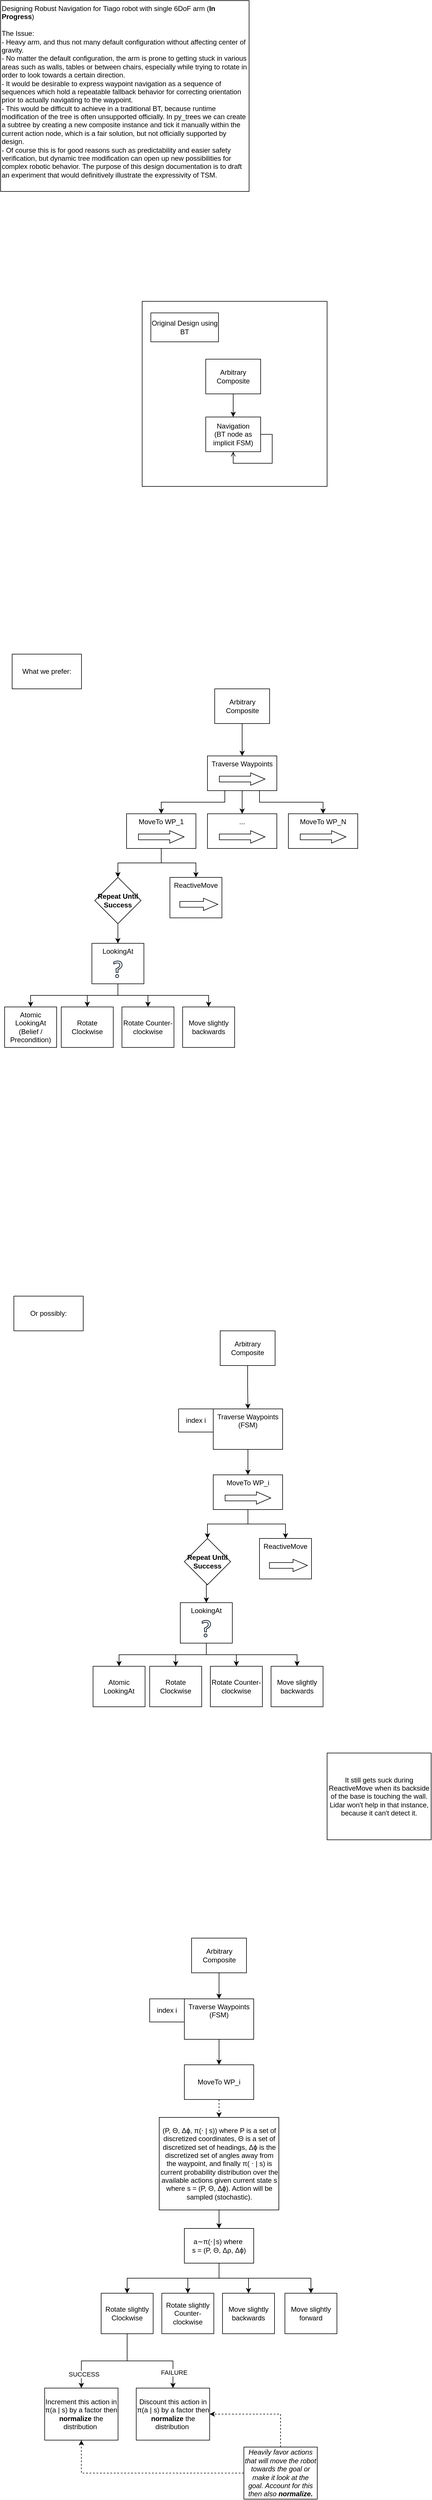 <mxfile version="26.2.12">
  <diagram name="Page-1" id="7YX_lSwjEALe1SeLGPOg">
    <mxGraphModel dx="2160" dy="729" grid="1" gridSize="10" guides="1" tooltips="1" connect="1" arrows="1" fold="1" page="1" pageScale="1" pageWidth="850" pageHeight="1100" math="0" shadow="0">
      <root>
        <mxCell id="0" />
        <mxCell id="1" parent="0" />
        <mxCell id="frqq6zxRNW8OhI8182HL-121" value="" style="whiteSpace=wrap;html=1;aspect=fixed;" parent="1" vertex="1">
          <mxGeometry x="265" y="530" width="320" height="320" as="geometry" />
        </mxCell>
        <mxCell id="frqq6zxRNW8OhI8182HL-8" value="" style="group" parent="1" vertex="1" connectable="0">
          <mxGeometry x="178" y="1640" width="90" height="70" as="geometry" />
        </mxCell>
        <mxCell id="frqq6zxRNW8OhI8182HL-6" value="LookingAt" style="rounded=0;whiteSpace=wrap;html=1;verticalAlign=top;" parent="frqq6zxRNW8OhI8182HL-8" vertex="1">
          <mxGeometry width="90" height="70" as="geometry" />
        </mxCell>
        <mxCell id="frqq6zxRNW8OhI8182HL-7" value="" style="sketch=0;outlineConnect=0;fontColor=#232F3E;gradientColor=none;fillColor=#232F3D;strokeColor=none;dashed=0;verticalLabelPosition=bottom;verticalAlign=top;align=center;html=1;fontSize=12;fontStyle=0;aspect=fixed;pointerEvents=1;shape=mxgraph.aws4.question;" parent="frqq6zxRNW8OhI8182HL-8" vertex="1">
          <mxGeometry x="37.12" y="30" width="15.77" height="30" as="geometry" />
        </mxCell>
        <mxCell id="frqq6zxRNW8OhI8182HL-10" value="" style="group" parent="1" vertex="1" connectable="0">
          <mxGeometry x="378" y="1316" width="120" height="60" as="geometry" />
        </mxCell>
        <mxCell id="frqq6zxRNW8OhI8182HL-5" value="Traverse Waypoints" style="rounded=0;whiteSpace=wrap;html=1;verticalAlign=top;" parent="frqq6zxRNW8OhI8182HL-10" vertex="1">
          <mxGeometry width="120" height="60" as="geometry" />
        </mxCell>
        <mxCell id="frqq6zxRNW8OhI8182HL-9" value="" style="shape=flexArrow;endArrow=classic;html=1;rounded=0;endWidth=10.4;endSize=7.936;" parent="frqq6zxRNW8OhI8182HL-10" edge="1">
          <mxGeometry width="50" height="50" relative="1" as="geometry">
            <mxPoint x="20" y="40" as="sourcePoint" />
            <mxPoint x="100" y="40" as="targetPoint" />
          </mxGeometry>
        </mxCell>
        <mxCell id="frqq6zxRNW8OhI8182HL-16" value="" style="group" parent="1" vertex="1" connectable="0">
          <mxGeometry x="238" y="1416" width="120" height="60" as="geometry" />
        </mxCell>
        <mxCell id="frqq6zxRNW8OhI8182HL-17" value="MoveTo WP_1" style="rounded=0;whiteSpace=wrap;html=1;verticalAlign=top;" parent="frqq6zxRNW8OhI8182HL-16" vertex="1">
          <mxGeometry width="120" height="60" as="geometry" />
        </mxCell>
        <mxCell id="frqq6zxRNW8OhI8182HL-18" value="" style="shape=flexArrow;endArrow=classic;html=1;rounded=0;endWidth=10.4;endSize=7.936;" parent="frqq6zxRNW8OhI8182HL-16" edge="1">
          <mxGeometry width="50" height="50" relative="1" as="geometry">
            <mxPoint x="20" y="40" as="sourcePoint" />
            <mxPoint x="100" y="40" as="targetPoint" />
          </mxGeometry>
        </mxCell>
        <mxCell id="frqq6zxRNW8OhI8182HL-19" style="edgeStyle=orthogonalEdgeStyle;rounded=0;orthogonalLoop=1;jettySize=auto;html=1;exitX=0.25;exitY=1;exitDx=0;exitDy=0;" parent="1" source="frqq6zxRNW8OhI8182HL-5" target="frqq6zxRNW8OhI8182HL-17" edge="1">
          <mxGeometry relative="1" as="geometry" />
        </mxCell>
        <mxCell id="frqq6zxRNW8OhI8182HL-20" value="" style="group" parent="1" vertex="1" connectable="0">
          <mxGeometry x="518" y="1416" width="120" height="60" as="geometry" />
        </mxCell>
        <mxCell id="frqq6zxRNW8OhI8182HL-21" value="MoveTo WP_N" style="rounded=0;whiteSpace=wrap;html=1;verticalAlign=top;" parent="frqq6zxRNW8OhI8182HL-20" vertex="1">
          <mxGeometry width="120" height="60" as="geometry" />
        </mxCell>
        <mxCell id="frqq6zxRNW8OhI8182HL-22" value="" style="shape=flexArrow;endArrow=classic;html=1;rounded=0;endWidth=10.4;endSize=7.936;" parent="frqq6zxRNW8OhI8182HL-20" edge="1">
          <mxGeometry width="50" height="50" relative="1" as="geometry">
            <mxPoint x="20" y="40" as="sourcePoint" />
            <mxPoint x="100" y="40" as="targetPoint" />
          </mxGeometry>
        </mxCell>
        <mxCell id="frqq6zxRNW8OhI8182HL-23" value="" style="group" parent="1" vertex="1" connectable="0">
          <mxGeometry x="378" y="1416" width="120" height="60" as="geometry" />
        </mxCell>
        <mxCell id="frqq6zxRNW8OhI8182HL-24" value="..." style="rounded=0;whiteSpace=wrap;html=1;verticalAlign=top;" parent="frqq6zxRNW8OhI8182HL-23" vertex="1">
          <mxGeometry width="120" height="60" as="geometry" />
        </mxCell>
        <mxCell id="frqq6zxRNW8OhI8182HL-25" value="" style="shape=flexArrow;endArrow=classic;html=1;rounded=0;endWidth=10.4;endSize=7.936;" parent="frqq6zxRNW8OhI8182HL-23" edge="1">
          <mxGeometry width="50" height="50" relative="1" as="geometry">
            <mxPoint x="20" y="40" as="sourcePoint" />
            <mxPoint x="100" y="40" as="targetPoint" />
          </mxGeometry>
        </mxCell>
        <mxCell id="frqq6zxRNW8OhI8182HL-26" style="edgeStyle=orthogonalEdgeStyle;rounded=0;orthogonalLoop=1;jettySize=auto;html=1;exitX=0.5;exitY=1;exitDx=0;exitDy=0;entryX=0.5;entryY=0;entryDx=0;entryDy=0;" parent="1" source="frqq6zxRNW8OhI8182HL-5" target="frqq6zxRNW8OhI8182HL-24" edge="1">
          <mxGeometry relative="1" as="geometry" />
        </mxCell>
        <mxCell id="frqq6zxRNW8OhI8182HL-27" style="edgeStyle=orthogonalEdgeStyle;rounded=0;orthogonalLoop=1;jettySize=auto;html=1;exitX=0.75;exitY=1;exitDx=0;exitDy=0;entryX=0.5;entryY=0;entryDx=0;entryDy=0;" parent="1" source="frqq6zxRNW8OhI8182HL-5" target="frqq6zxRNW8OhI8182HL-21" edge="1">
          <mxGeometry relative="1" as="geometry" />
        </mxCell>
        <mxCell id="frqq6zxRNW8OhI8182HL-32" value="" style="group" parent="1" vertex="1" connectable="0">
          <mxGeometry x="313" y="1526" width="100" height="70" as="geometry" />
        </mxCell>
        <mxCell id="frqq6zxRNW8OhI8182HL-33" value="ReactiveMove" style="rounded=0;whiteSpace=wrap;html=1;verticalAlign=top;" parent="frqq6zxRNW8OhI8182HL-32" vertex="1">
          <mxGeometry width="90" height="70" as="geometry" />
        </mxCell>
        <mxCell id="frqq6zxRNW8OhI8182HL-34" value="" style="shape=flexArrow;endArrow=classic;html=1;rounded=0;endWidth=10.4;endSize=7.936;" parent="frqq6zxRNW8OhI8182HL-32" edge="1">
          <mxGeometry width="50" height="50" relative="1" as="geometry">
            <mxPoint x="16.667" y="46.667" as="sourcePoint" />
            <mxPoint x="83.333" y="46.667" as="targetPoint" />
          </mxGeometry>
        </mxCell>
        <mxCell id="frqq6zxRNW8OhI8182HL-35" style="edgeStyle=orthogonalEdgeStyle;rounded=0;orthogonalLoop=1;jettySize=auto;html=1;exitX=0.5;exitY=1;exitDx=0;exitDy=0;entryX=0.5;entryY=0;entryDx=0;entryDy=0;" parent="1" source="frqq6zxRNW8OhI8182HL-17" target="frqq6zxRNW8OhI8182HL-48" edge="1">
          <mxGeometry relative="1" as="geometry">
            <mxPoint x="208" y="1546" as="targetPoint" />
          </mxGeometry>
        </mxCell>
        <mxCell id="frqq6zxRNW8OhI8182HL-37" style="edgeStyle=orthogonalEdgeStyle;rounded=0;orthogonalLoop=1;jettySize=auto;html=1;exitX=0.5;exitY=1;exitDx=0;exitDy=0;entryX=0.5;entryY=0;entryDx=0;entryDy=0;" parent="1" source="frqq6zxRNW8OhI8182HL-17" target="frqq6zxRNW8OhI8182HL-33" edge="1">
          <mxGeometry relative="1" as="geometry" />
        </mxCell>
        <mxCell id="frqq6zxRNW8OhI8182HL-41" value="Rotate Clockwise" style="rounded=0;whiteSpace=wrap;html=1;verticalAlign=middle;align=center;" parent="1" vertex="1">
          <mxGeometry x="125" y="1750" width="90" height="70" as="geometry" />
        </mxCell>
        <mxCell id="frqq6zxRNW8OhI8182HL-38" style="edgeStyle=orthogonalEdgeStyle;rounded=0;orthogonalLoop=1;jettySize=auto;html=1;exitX=0.5;exitY=1;exitDx=0;exitDy=0;" parent="1" source="frqq6zxRNW8OhI8182HL-6" target="frqq6zxRNW8OhI8182HL-41" edge="1">
          <mxGeometry relative="1" as="geometry">
            <mxPoint x="223.207" y="1750" as="targetPoint" />
          </mxGeometry>
        </mxCell>
        <mxCell id="frqq6zxRNW8OhI8182HL-44" value="Rotate Counter-&lt;span style=&quot;background-color: transparent; color: light-dark(rgb(0, 0, 0), rgb(255, 255, 255));&quot;&gt;clockwise&lt;/span&gt;" style="rounded=0;whiteSpace=wrap;html=1;verticalAlign=middle;align=center;" parent="1" vertex="1">
          <mxGeometry x="230" y="1750" width="90" height="70" as="geometry" />
        </mxCell>
        <mxCell id="frqq6zxRNW8OhI8182HL-45" style="edgeStyle=orthogonalEdgeStyle;rounded=0;orthogonalLoop=1;jettySize=auto;html=1;exitX=0.5;exitY=1;exitDx=0;exitDy=0;entryX=0.5;entryY=0;entryDx=0;entryDy=0;" parent="1" source="frqq6zxRNW8OhI8182HL-6" target="frqq6zxRNW8OhI8182HL-44" edge="1">
          <mxGeometry relative="1" as="geometry" />
        </mxCell>
        <mxCell id="frqq6zxRNW8OhI8182HL-46" value="Move slightly backwards" style="rounded=0;whiteSpace=wrap;html=1;verticalAlign=middle;align=center;" parent="1" vertex="1">
          <mxGeometry x="335" y="1750" width="90" height="70" as="geometry" />
        </mxCell>
        <mxCell id="frqq6zxRNW8OhI8182HL-47" style="edgeStyle=orthogonalEdgeStyle;rounded=0;orthogonalLoop=1;jettySize=auto;html=1;exitX=0.5;exitY=1;exitDx=0;exitDy=0;entryX=0.5;entryY=0;entryDx=0;entryDy=0;" parent="1" source="frqq6zxRNW8OhI8182HL-6" target="frqq6zxRNW8OhI8182HL-46" edge="1">
          <mxGeometry relative="1" as="geometry" />
        </mxCell>
        <mxCell id="frqq6zxRNW8OhI8182HL-50" style="edgeStyle=orthogonalEdgeStyle;rounded=0;orthogonalLoop=1;jettySize=auto;html=1;exitX=0.5;exitY=1;exitDx=0;exitDy=0;entryX=0.5;entryY=0;entryDx=0;entryDy=0;" parent="1" source="frqq6zxRNW8OhI8182HL-48" target="frqq6zxRNW8OhI8182HL-6" edge="1">
          <mxGeometry relative="1" as="geometry" />
        </mxCell>
        <mxCell id="frqq6zxRNW8OhI8182HL-48" value="&lt;b&gt;Repeat Until Success&lt;/b&gt;" style="rhombus;whiteSpace=wrap;html=1;" parent="1" vertex="1">
          <mxGeometry x="183" y="1526" width="80" height="80" as="geometry" />
        </mxCell>
        <mxCell id="frqq6zxRNW8OhI8182HL-51" value="Designing Robust Navigation for Tiago robot with single 6DoF arm (&lt;b&gt;In Progress&lt;/b&gt;)&lt;div&gt;&lt;br&gt;&lt;/div&gt;&lt;div&gt;The Issue:&lt;/div&gt;&lt;div&gt;- Heavy arm, and thus not many default configuration without affecting center of gravity.&lt;/div&gt;&lt;div&gt;- No matter the default configuration, the arm is prone to getting stuck in various areas such as walls, tables or between chairs, especially while trying to rotate in order to look towards a certain direction.&lt;/div&gt;&lt;div&gt;- It would be desirable to express waypoint navigation as a sequence of sequences which hold a repeatable fallback behavior for correcting orientation prior to actually navigating to the waypoint.&lt;/div&gt;&lt;div&gt;- This would be difficult to achieve in a traditional BT, because runtime modification of the tree is often unsupported officially. In py_trees we can create a subtree by creating a new composite instance and tick it manually within the current action node, which is a fair solution, but not officially supported by design.&lt;/div&gt;&lt;div&gt;- Of course this is for good reasons such as predictability and easier safety verification, but dynamic tree modification can open up new possibilities for complex robotic behavior. The purpose of this design documentation is to draft an experiment that would definitively illustrate the expressivity of TSM.&lt;/div&gt;" style="rounded=0;whiteSpace=wrap;html=1;align=left;verticalAlign=top;" parent="1" vertex="1">
          <mxGeometry x="20" y="10" width="430" height="330" as="geometry" />
        </mxCell>
        <mxCell id="frqq6zxRNW8OhI8182HL-54" value="" style="group" parent="1" vertex="1" connectable="0">
          <mxGeometry x="388" y="2445" width="120" height="70" as="geometry" />
        </mxCell>
        <mxCell id="frqq6zxRNW8OhI8182HL-55" value="Traverse Waypoints&lt;div&gt;(FSM)&lt;/div&gt;" style="rounded=0;whiteSpace=wrap;html=1;verticalAlign=top;" parent="frqq6zxRNW8OhI8182HL-54" vertex="1">
          <mxGeometry width="120" height="70" as="geometry" />
        </mxCell>
        <mxCell id="frqq6zxRNW8OhI8182HL-57" value="" style="shape=image;html=1;verticalAlign=top;verticalLabelPosition=bottom;labelBackgroundColor=#ffffff;imageAspect=0;aspect=fixed;image=https://cdn2.iconfinder.com/data/icons/boxicons-regular-vol-3/24/bx-repeat-128.png" parent="frqq6zxRNW8OhI8182HL-54" vertex="1">
          <mxGeometry x="45" y="40" width="30" height="30" as="geometry" />
        </mxCell>
        <mxCell id="frqq6zxRNW8OhI8182HL-60" value="index i" style="rounded=0;whiteSpace=wrap;html=1;verticalAlign=middle;" parent="1" vertex="1">
          <mxGeometry x="328" y="2445" width="60" height="40" as="geometry" />
        </mxCell>
        <mxCell id="frqq6zxRNW8OhI8182HL-65" value="" style="group" parent="1" vertex="1" connectable="0">
          <mxGeometry x="388" y="2559" width="120" height="60" as="geometry" />
        </mxCell>
        <mxCell id="frqq6zxRNW8OhI8182HL-66" value="MoveTo WP_i" style="rounded=0;whiteSpace=wrap;html=1;verticalAlign=top;" parent="frqq6zxRNW8OhI8182HL-65" vertex="1">
          <mxGeometry width="120" height="60" as="geometry" />
        </mxCell>
        <mxCell id="frqq6zxRNW8OhI8182HL-67" value="" style="shape=flexArrow;endArrow=classic;html=1;rounded=0;endWidth=10.4;endSize=7.936;" parent="frqq6zxRNW8OhI8182HL-65" edge="1">
          <mxGeometry width="50" height="50" relative="1" as="geometry">
            <mxPoint x="20" y="40" as="sourcePoint" />
            <mxPoint x="100" y="40" as="targetPoint" />
          </mxGeometry>
        </mxCell>
        <mxCell id="frqq6zxRNW8OhI8182HL-68" value="" style="group" parent="1" vertex="1" connectable="0">
          <mxGeometry x="468" y="2669" width="100" height="70" as="geometry" />
        </mxCell>
        <mxCell id="frqq6zxRNW8OhI8182HL-69" value="ReactiveMove" style="rounded=0;whiteSpace=wrap;html=1;verticalAlign=top;" parent="frqq6zxRNW8OhI8182HL-68" vertex="1">
          <mxGeometry width="90" height="70" as="geometry" />
        </mxCell>
        <mxCell id="frqq6zxRNW8OhI8182HL-70" value="" style="shape=flexArrow;endArrow=classic;html=1;rounded=0;endWidth=10.4;endSize=7.936;" parent="frqq6zxRNW8OhI8182HL-68" edge="1">
          <mxGeometry width="50" height="50" relative="1" as="geometry">
            <mxPoint x="16.667" y="46.667" as="sourcePoint" />
            <mxPoint x="83.333" y="46.667" as="targetPoint" />
          </mxGeometry>
        </mxCell>
        <mxCell id="frqq6zxRNW8OhI8182HL-71" style="edgeStyle=orthogonalEdgeStyle;rounded=0;orthogonalLoop=1;jettySize=auto;html=1;exitX=0.5;exitY=1;exitDx=0;exitDy=0;entryX=0.5;entryY=0;entryDx=0;entryDy=0;" parent="1" source="frqq6zxRNW8OhI8182HL-66" target="frqq6zxRNW8OhI8182HL-80" edge="1">
          <mxGeometry relative="1" as="geometry">
            <mxPoint x="358" y="2689" as="targetPoint" />
          </mxGeometry>
        </mxCell>
        <mxCell id="frqq6zxRNW8OhI8182HL-72" style="edgeStyle=orthogonalEdgeStyle;rounded=0;orthogonalLoop=1;jettySize=auto;html=1;exitX=0.5;exitY=1;exitDx=0;exitDy=0;entryX=0.5;entryY=0;entryDx=0;entryDy=0;" parent="1" source="frqq6zxRNW8OhI8182HL-66" target="frqq6zxRNW8OhI8182HL-69" edge="1">
          <mxGeometry relative="1" as="geometry" />
        </mxCell>
        <mxCell id="frqq6zxRNW8OhI8182HL-79" style="edgeStyle=orthogonalEdgeStyle;rounded=0;orthogonalLoop=1;jettySize=auto;html=1;exitX=0.5;exitY=1;exitDx=0;exitDy=0;entryX=0.5;entryY=0;entryDx=0;entryDy=0;" parent="1" source="frqq6zxRNW8OhI8182HL-80" target="frqq6zxRNW8OhI8182HL-130" edge="1">
          <mxGeometry relative="1" as="geometry">
            <mxPoint x="410" y="2760" as="targetPoint" />
          </mxGeometry>
        </mxCell>
        <mxCell id="frqq6zxRNW8OhI8182HL-80" value="&lt;b&gt;Repeat Until Success&lt;/b&gt;" style="rhombus;whiteSpace=wrap;html=1;" parent="1" vertex="1">
          <mxGeometry x="338" y="2669" width="80" height="80" as="geometry" />
        </mxCell>
        <mxCell id="frqq6zxRNW8OhI8182HL-81" value="" style="edgeStyle=orthogonalEdgeStyle;rounded=0;orthogonalLoop=1;jettySize=auto;html=1;" parent="1" source="frqq6zxRNW8OhI8182HL-57" target="frqq6zxRNW8OhI8182HL-66" edge="1">
          <mxGeometry relative="1" as="geometry" />
        </mxCell>
        <mxCell id="frqq6zxRNW8OhI8182HL-86" value="Navigation&lt;div&gt;(BT node as implicit FSM)&lt;/div&gt;" style="rounded=0;whiteSpace=wrap;html=1;verticalAlign=middle;" parent="1" vertex="1">
          <mxGeometry x="375" y="730" width="95" height="60" as="geometry" />
        </mxCell>
        <mxCell id="frqq6zxRNW8OhI8182HL-117" style="edgeStyle=orthogonalEdgeStyle;rounded=0;orthogonalLoop=1;jettySize=auto;html=1;exitX=0.5;exitY=1;exitDx=0;exitDy=0;entryX=0.5;entryY=0;entryDx=0;entryDy=0;" parent="1" source="frqq6zxRNW8OhI8182HL-116" target="frqq6zxRNW8OhI8182HL-86" edge="1">
          <mxGeometry relative="1" as="geometry" />
        </mxCell>
        <mxCell id="frqq6zxRNW8OhI8182HL-116" value="Arbitrary Composite" style="rounded=0;whiteSpace=wrap;html=1;verticalAlign=middle;" parent="1" vertex="1">
          <mxGeometry x="375" y="630" width="95" height="60" as="geometry" />
        </mxCell>
        <mxCell id="frqq6zxRNW8OhI8182HL-118" style="edgeStyle=orthogonalEdgeStyle;rounded=0;orthogonalLoop=1;jettySize=auto;html=1;exitX=1;exitY=0.5;exitDx=0;exitDy=0;entryX=0.5;entryY=1;entryDx=0;entryDy=0;endArrow=open;endFill=0;" parent="1" source="frqq6zxRNW8OhI8182HL-86" target="frqq6zxRNW8OhI8182HL-86" edge="1">
          <mxGeometry relative="1" as="geometry" />
        </mxCell>
        <mxCell id="frqq6zxRNW8OhI8182HL-122" value="Original Design using BT" style="rounded=0;whiteSpace=wrap;html=1;" parent="1" vertex="1">
          <mxGeometry x="280" y="550" width="117" height="50" as="geometry" />
        </mxCell>
        <mxCell id="frqq6zxRNW8OhI8182HL-123" value="What we prefer:" style="whiteSpace=wrap;html=1;" parent="1" vertex="1">
          <mxGeometry x="40" y="1140" width="120" height="60" as="geometry" />
        </mxCell>
        <mxCell id="frqq6zxRNW8OhI8182HL-124" value="Or possibly:" style="whiteSpace=wrap;html=1;" parent="1" vertex="1">
          <mxGeometry x="43" y="2250" width="120" height="60" as="geometry" />
        </mxCell>
        <mxCell id="frqq6zxRNW8OhI8182HL-128" style="edgeStyle=orthogonalEdgeStyle;rounded=0;orthogonalLoop=1;jettySize=auto;html=1;exitX=0.5;exitY=1;exitDx=0;exitDy=0;entryX=0.5;entryY=0;entryDx=0;entryDy=0;" parent="1" source="frqq6zxRNW8OhI8182HL-6" target="frqq6zxRNW8OhI8182HL-126" edge="1">
          <mxGeometry relative="1" as="geometry" />
        </mxCell>
        <mxCell id="frqq6zxRNW8OhI8182HL-126" value="Atomic&lt;div&gt;&lt;span style=&quot;background-color: transparent; color: light-dark(rgb(0, 0, 0), rgb(255, 255, 255));&quot;&gt;LookingAt&lt;/span&gt;&lt;/div&gt;&lt;div&gt;&lt;span style=&quot;background-color: transparent; color: light-dark(rgb(0, 0, 0), rgb(255, 255, 255));&quot;&gt;(Belief / Precondition)&lt;/span&gt;&lt;/div&gt;" style="rounded=0;whiteSpace=wrap;html=1;verticalAlign=middle;" parent="1" vertex="1">
          <mxGeometry x="27" y="1750" width="90" height="70" as="geometry" />
        </mxCell>
        <mxCell id="frqq6zxRNW8OhI8182HL-129" value="" style="group" parent="1" vertex="1" connectable="0">
          <mxGeometry x="331" y="2780" width="90" height="70" as="geometry" />
        </mxCell>
        <mxCell id="frqq6zxRNW8OhI8182HL-130" value="LookingAt" style="rounded=0;whiteSpace=wrap;html=1;verticalAlign=top;" parent="frqq6zxRNW8OhI8182HL-129" vertex="1">
          <mxGeometry width="90" height="70" as="geometry" />
        </mxCell>
        <mxCell id="frqq6zxRNW8OhI8182HL-131" value="" style="sketch=0;outlineConnect=0;fontColor=#232F3E;gradientColor=none;fillColor=#232F3D;strokeColor=none;dashed=0;verticalLabelPosition=bottom;verticalAlign=top;align=center;html=1;fontSize=12;fontStyle=0;aspect=fixed;pointerEvents=1;shape=mxgraph.aws4.question;" parent="frqq6zxRNW8OhI8182HL-129" vertex="1">
          <mxGeometry x="37.12" y="30" width="15.77" height="30" as="geometry" />
        </mxCell>
        <mxCell id="frqq6zxRNW8OhI8182HL-132" value="Rotate Clockwise" style="rounded=0;whiteSpace=wrap;html=1;verticalAlign=middle;align=center;" parent="1" vertex="1">
          <mxGeometry x="278" y="2890" width="90" height="70" as="geometry" />
        </mxCell>
        <mxCell id="frqq6zxRNW8OhI8182HL-133" style="edgeStyle=orthogonalEdgeStyle;rounded=0;orthogonalLoop=1;jettySize=auto;html=1;exitX=0.5;exitY=1;exitDx=0;exitDy=0;" parent="1" source="frqq6zxRNW8OhI8182HL-130" target="frqq6zxRNW8OhI8182HL-132" edge="1">
          <mxGeometry relative="1" as="geometry">
            <mxPoint x="376.207" y="2890" as="targetPoint" />
          </mxGeometry>
        </mxCell>
        <mxCell id="frqq6zxRNW8OhI8182HL-134" value="Rotate Counter-&lt;span style=&quot;background-color: transparent; color: light-dark(rgb(0, 0, 0), rgb(255, 255, 255));&quot;&gt;clockwise&lt;/span&gt;" style="rounded=0;whiteSpace=wrap;html=1;verticalAlign=middle;align=center;" parent="1" vertex="1">
          <mxGeometry x="383" y="2890" width="90" height="70" as="geometry" />
        </mxCell>
        <mxCell id="frqq6zxRNW8OhI8182HL-135" style="edgeStyle=orthogonalEdgeStyle;rounded=0;orthogonalLoop=1;jettySize=auto;html=1;exitX=0.5;exitY=1;exitDx=0;exitDy=0;entryX=0.5;entryY=0;entryDx=0;entryDy=0;" parent="1" source="frqq6zxRNW8OhI8182HL-130" target="frqq6zxRNW8OhI8182HL-134" edge="1">
          <mxGeometry relative="1" as="geometry" />
        </mxCell>
        <mxCell id="frqq6zxRNW8OhI8182HL-136" value="Move slightly backwards" style="rounded=0;whiteSpace=wrap;html=1;verticalAlign=middle;align=center;" parent="1" vertex="1">
          <mxGeometry x="488" y="2890" width="90" height="70" as="geometry" />
        </mxCell>
        <mxCell id="frqq6zxRNW8OhI8182HL-137" style="edgeStyle=orthogonalEdgeStyle;rounded=0;orthogonalLoop=1;jettySize=auto;html=1;exitX=0.5;exitY=1;exitDx=0;exitDy=0;entryX=0.5;entryY=0;entryDx=0;entryDy=0;" parent="1" source="frqq6zxRNW8OhI8182HL-130" target="frqq6zxRNW8OhI8182HL-136" edge="1">
          <mxGeometry relative="1" as="geometry" />
        </mxCell>
        <mxCell id="frqq6zxRNW8OhI8182HL-138" style="edgeStyle=orthogonalEdgeStyle;rounded=0;orthogonalLoop=1;jettySize=auto;html=1;exitX=0.5;exitY=1;exitDx=0;exitDy=0;entryX=0.5;entryY=0;entryDx=0;entryDy=0;" parent="1" source="frqq6zxRNW8OhI8182HL-130" target="frqq6zxRNW8OhI8182HL-139" edge="1">
          <mxGeometry relative="1" as="geometry" />
        </mxCell>
        <mxCell id="frqq6zxRNW8OhI8182HL-139" value="Atomic&lt;div&gt;&lt;span style=&quot;background-color: transparent; color: light-dark(rgb(0, 0, 0), rgb(255, 255, 255));&quot;&gt;LookingAt&lt;/span&gt;&lt;/div&gt;" style="rounded=0;whiteSpace=wrap;html=1;verticalAlign=middle;" parent="1" vertex="1">
          <mxGeometry x="180" y="2890" width="90" height="70" as="geometry" />
        </mxCell>
        <mxCell id="frqq6zxRNW8OhI8182HL-141" style="edgeStyle=orthogonalEdgeStyle;rounded=0;orthogonalLoop=1;jettySize=auto;html=1;exitX=0.5;exitY=1;exitDx=0;exitDy=0;entryX=0.5;entryY=0;entryDx=0;entryDy=0;" parent="1" source="frqq6zxRNW8OhI8182HL-140" target="frqq6zxRNW8OhI8182HL-5" edge="1">
          <mxGeometry relative="1" as="geometry" />
        </mxCell>
        <mxCell id="frqq6zxRNW8OhI8182HL-140" value="Arbitrary Composite" style="rounded=0;whiteSpace=wrap;html=1;verticalAlign=middle;" parent="1" vertex="1">
          <mxGeometry x="390.5" y="1200" width="95" height="60" as="geometry" />
        </mxCell>
        <mxCell id="frqq6zxRNW8OhI8182HL-143" style="edgeStyle=orthogonalEdgeStyle;rounded=0;orthogonalLoop=1;jettySize=auto;html=1;exitX=0.5;exitY=1;exitDx=0;exitDy=0;entryX=0.5;entryY=0;entryDx=0;entryDy=0;" parent="1" source="frqq6zxRNW8OhI8182HL-142" target="frqq6zxRNW8OhI8182HL-55" edge="1">
          <mxGeometry relative="1" as="geometry" />
        </mxCell>
        <mxCell id="frqq6zxRNW8OhI8182HL-142" value="Arbitrary Composite" style="rounded=0;whiteSpace=wrap;html=1;verticalAlign=middle;" parent="1" vertex="1">
          <mxGeometry x="400" y="2310" width="95" height="60" as="geometry" />
        </mxCell>
        <mxCell id="AmVFyZqg4yC-j_EybBRZ-1" value="" style="group" parent="1" vertex="1" connectable="0">
          <mxGeometry x="338" y="3465" width="120" height="70" as="geometry" />
        </mxCell>
        <mxCell id="AmVFyZqg4yC-j_EybBRZ-2" value="Traverse Waypoints&lt;div&gt;(FSM)&lt;/div&gt;" style="rounded=0;whiteSpace=wrap;html=1;verticalAlign=top;" parent="AmVFyZqg4yC-j_EybBRZ-1" vertex="1">
          <mxGeometry width="120" height="70" as="geometry" />
        </mxCell>
        <mxCell id="AmVFyZqg4yC-j_EybBRZ-3" value="" style="shape=image;html=1;verticalAlign=top;verticalLabelPosition=bottom;labelBackgroundColor=#ffffff;imageAspect=0;aspect=fixed;image=https://cdn2.iconfinder.com/data/icons/boxicons-regular-vol-3/24/bx-repeat-128.png" parent="AmVFyZqg4yC-j_EybBRZ-1" vertex="1">
          <mxGeometry x="45" y="40" width="30" height="30" as="geometry" />
        </mxCell>
        <mxCell id="AmVFyZqg4yC-j_EybBRZ-4" value="index i" style="rounded=0;whiteSpace=wrap;html=1;verticalAlign=middle;" parent="1" vertex="1">
          <mxGeometry x="278" y="3465" width="60" height="40" as="geometry" />
        </mxCell>
        <mxCell id="AmVFyZqg4yC-j_EybBRZ-15" value="" style="edgeStyle=orthogonalEdgeStyle;rounded=0;orthogonalLoop=1;jettySize=auto;html=1;" parent="1" source="AmVFyZqg4yC-j_EybBRZ-3" target="AmVFyZqg4yC-j_EybBRZ-6" edge="1">
          <mxGeometry relative="1" as="geometry" />
        </mxCell>
        <mxCell id="AmVFyZqg4yC-j_EybBRZ-61" style="edgeStyle=orthogonalEdgeStyle;rounded=0;orthogonalLoop=1;jettySize=auto;html=1;exitX=0.5;exitY=1;exitDx=0;exitDy=0;entryX=0.5;entryY=0;entryDx=0;entryDy=0;" parent="1" source="AmVFyZqg4yC-j_EybBRZ-19" target="AmVFyZqg4yC-j_EybBRZ-65" edge="1">
          <mxGeometry relative="1" as="geometry">
            <mxPoint x="240" y="4132" as="targetPoint" />
          </mxGeometry>
        </mxCell>
        <mxCell id="AmVFyZqg4yC-j_EybBRZ-63" value="SUCCESS" style="edgeLabel;html=1;align=center;verticalAlign=middle;resizable=0;points=[];" parent="AmVFyZqg4yC-j_EybBRZ-61" vertex="1" connectable="0">
          <mxGeometry x="0.548" y="3" relative="1" as="geometry">
            <mxPoint x="1" y="15" as="offset" />
          </mxGeometry>
        </mxCell>
        <mxCell id="AmVFyZqg4yC-j_EybBRZ-62" style="edgeStyle=orthogonalEdgeStyle;rounded=0;orthogonalLoop=1;jettySize=auto;html=1;exitX=0.5;exitY=1;exitDx=0;exitDy=0;entryX=0.5;entryY=0;entryDx=0;entryDy=0;" parent="1" source="AmVFyZqg4yC-j_EybBRZ-19" target="AmVFyZqg4yC-j_EybBRZ-66" edge="1">
          <mxGeometry relative="1" as="geometry">
            <mxPoint x="330" y="4132" as="targetPoint" />
          </mxGeometry>
        </mxCell>
        <mxCell id="AmVFyZqg4yC-j_EybBRZ-64" value="FAILURE" style="edgeLabel;html=1;align=center;verticalAlign=middle;resizable=0;points=[];" parent="AmVFyZqg4yC-j_EybBRZ-62" vertex="1" connectable="0">
          <mxGeometry x="0.491" relative="1" as="geometry">
            <mxPoint x="1" y="17" as="offset" />
          </mxGeometry>
        </mxCell>
        <mxCell id="AmVFyZqg4yC-j_EybBRZ-19" value="Rotate slightly Clockwise" style="rounded=0;whiteSpace=wrap;html=1;verticalAlign=middle;align=center;" parent="1" vertex="1">
          <mxGeometry x="194" y="3974" width="90" height="70" as="geometry" />
        </mxCell>
        <mxCell id="AmVFyZqg4yC-j_EybBRZ-21" value="Rotate slightly Counter-&lt;span style=&quot;background-color: transparent; color: light-dark(rgb(0, 0, 0), rgb(255, 255, 255));&quot;&gt;clockwise&lt;/span&gt;" style="rounded=0;whiteSpace=wrap;html=1;verticalAlign=middle;align=center;" parent="1" vertex="1">
          <mxGeometry x="299" y="3974" width="90" height="70" as="geometry" />
        </mxCell>
        <mxCell id="AmVFyZqg4yC-j_EybBRZ-23" value="Move slightly backwards" style="rounded=0;whiteSpace=wrap;html=1;verticalAlign=middle;align=center;" parent="1" vertex="1">
          <mxGeometry x="404" y="3974" width="90" height="70" as="geometry" />
        </mxCell>
        <mxCell id="AmVFyZqg4yC-j_EybBRZ-27" style="edgeStyle=orthogonalEdgeStyle;rounded=0;orthogonalLoop=1;jettySize=auto;html=1;exitX=0.5;exitY=1;exitDx=0;exitDy=0;entryX=0.5;entryY=0;entryDx=0;entryDy=0;" parent="1" source="AmVFyZqg4yC-j_EybBRZ-28" target="AmVFyZqg4yC-j_EybBRZ-2" edge="1">
          <mxGeometry relative="1" as="geometry" />
        </mxCell>
        <mxCell id="AmVFyZqg4yC-j_EybBRZ-28" value="Arbitrary Composite" style="rounded=0;whiteSpace=wrap;html=1;verticalAlign=middle;" parent="1" vertex="1">
          <mxGeometry x="350.5" y="3360" width="95" height="60" as="geometry" />
        </mxCell>
        <mxCell id="AmVFyZqg4yC-j_EybBRZ-29" value="It still gets suck during ReactiveMove when its backside of the base is touching the wall. Lidar won&#39;t help in that instance, because it can&#39;t detect it." style="whiteSpace=wrap;html=1;" parent="1" vertex="1">
          <mxGeometry x="585" y="3040" width="180" height="150" as="geometry" />
        </mxCell>
        <mxCell id="AmVFyZqg4yC-j_EybBRZ-69" style="edgeStyle=orthogonalEdgeStyle;rounded=0;orthogonalLoop=1;jettySize=auto;html=1;exitX=0.5;exitY=1;exitDx=0;exitDy=0;dashed=1;entryX=0.5;entryY=0;entryDx=0;entryDy=0;" parent="1" source="AmVFyZqg4yC-j_EybBRZ-6" target="AmVFyZqg4yC-j_EybBRZ-60" edge="1">
          <mxGeometry relative="1" as="geometry">
            <mxPoint x="398.241" y="3700" as="targetPoint" />
          </mxGeometry>
        </mxCell>
        <mxCell id="AmVFyZqg4yC-j_EybBRZ-6" value="MoveTo WP_i" style="rounded=0;whiteSpace=wrap;html=1;verticalAlign=middle;" parent="1" vertex="1">
          <mxGeometry x="338" y="3579" width="120" height="60" as="geometry" />
        </mxCell>
        <mxCell id="AmVFyZqg4yC-j_EybBRZ-59" value="Move slightly forward" style="rounded=0;whiteSpace=wrap;html=1;verticalAlign=middle;align=center;" parent="1" vertex="1">
          <mxGeometry x="512" y="3974" width="90" height="70" as="geometry" />
        </mxCell>
        <mxCell id="AmVFyZqg4yC-j_EybBRZ-72" style="edgeStyle=orthogonalEdgeStyle;rounded=0;orthogonalLoop=1;jettySize=auto;html=1;exitX=0.5;exitY=1;exitDx=0;exitDy=0;entryX=0.5;entryY=0;entryDx=0;entryDy=0;" parent="1" source="AmVFyZqg4yC-j_EybBRZ-60" target="AmVFyZqg4yC-j_EybBRZ-71" edge="1">
          <mxGeometry relative="1" as="geometry" />
        </mxCell>
        <mxCell id="AmVFyZqg4yC-j_EybBRZ-60" value="(P, Θ&lt;span class=&quot;mpunct&quot;&gt;,&amp;nbsp;&lt;/span&gt;&lt;span class=&quot;mspace&quot;&gt;&lt;/span&gt;&lt;span class=&quot;mord&quot;&gt;Δ&lt;/span&gt;&lt;span class=&quot;mord mathnormal&quot;&gt;ϕ,&lt;/span&gt;&amp;nbsp;π(⋅&amp;nbsp;| s)) where P is a set of discretized coordinates, Θ is a set of discretized set of headings,&lt;span class=&quot;mord mathnormal&quot;&gt;&amp;nbsp;&lt;/span&gt;&lt;span class=&quot;mord&quot;&gt;Δ&lt;/span&gt;&lt;span class=&quot;mord mathnormal&quot;&gt;ϕ is the discretized set of angles away from the waypoint,&amp;nbsp;&lt;/span&gt;and finally π( ⋅&amp;nbsp;| s)&amp;nbsp;is current probability distribution over the available actions given current state s where&amp;nbsp;&lt;span class=&quot;base&quot;&gt;&lt;span class=&quot;mord mathnormal&quot;&gt;s&amp;nbsp;&lt;/span&gt;&lt;span class=&quot;mspace&quot;&gt;&lt;/span&gt;&lt;span class=&quot;mrel&quot;&gt;=&amp;nbsp;&lt;/span&gt;&lt;span class=&quot;mspace&quot;&gt;&lt;/span&gt;&lt;/span&gt;&lt;span class=&quot;base&quot;&gt;&lt;span class=&quot;strut&quot;&gt;&lt;/span&gt;&lt;span class=&quot;mopen&quot;&gt;(&lt;/span&gt;&lt;span class=&quot;mclose&quot;&gt;P, Θ&lt;span class=&quot;mpunct&quot;&gt;,&amp;nbsp;&lt;/span&gt;&lt;span class=&quot;mspace&quot;&gt;&lt;/span&gt;&lt;span class=&quot;mord&quot;&gt;Δ&lt;/span&gt;&lt;span class=&quot;mord mathnormal&quot;&gt;ϕ&lt;/span&gt;)&lt;/span&gt;&lt;/span&gt;. Action will be sampled (stochastic)." style="rounded=0;whiteSpace=wrap;html=1;verticalAlign=middle;align=center;" parent="1" vertex="1">
          <mxGeometry x="294.5" y="3670" width="207" height="160" as="geometry" />
        </mxCell>
        <mxCell id="AmVFyZqg4yC-j_EybBRZ-65" value="Increment this action in π(a | s)&amp;nbsp;by a factor then &lt;b&gt;normalize &lt;/b&gt;the distribution&amp;nbsp;" style="whiteSpace=wrap;html=1;" parent="1" vertex="1">
          <mxGeometry x="96.25" y="4138" width="127" height="90" as="geometry" />
        </mxCell>
        <mxCell id="AmVFyZqg4yC-j_EybBRZ-66" value="Discount this action in π(a | s)&amp;nbsp;by a factor then &lt;b&gt;normalize &lt;/b&gt;the distribution&amp;nbsp;" style="whiteSpace=wrap;html=1;" parent="1" vertex="1">
          <mxGeometry x="254.75" y="4138" width="127" height="90" as="geometry" />
        </mxCell>
        <mxCell id="T1t_M1vVoToirAoMpbAj-1" style="edgeStyle=orthogonalEdgeStyle;rounded=0;orthogonalLoop=1;jettySize=auto;html=1;exitX=0.5;exitY=0;exitDx=0;exitDy=0;entryX=1;entryY=0.5;entryDx=0;entryDy=0;dashed=1;" edge="1" parent="1" source="AmVFyZqg4yC-j_EybBRZ-67" target="AmVFyZqg4yC-j_EybBRZ-66">
          <mxGeometry relative="1" as="geometry" />
        </mxCell>
        <mxCell id="T1t_M1vVoToirAoMpbAj-2" style="edgeStyle=orthogonalEdgeStyle;rounded=0;orthogonalLoop=1;jettySize=auto;html=1;exitX=0;exitY=0.5;exitDx=0;exitDy=0;entryX=0.5;entryY=1;entryDx=0;entryDy=0;dashed=1;" edge="1" parent="1" source="AmVFyZqg4yC-j_EybBRZ-67" target="AmVFyZqg4yC-j_EybBRZ-65">
          <mxGeometry relative="1" as="geometry" />
        </mxCell>
        <mxCell id="AmVFyZqg4yC-j_EybBRZ-67" value="Heavily favor actions that will move the robot towards the goal or make it look at the goal. Account for this then also &lt;b&gt;normalize.&lt;/b&gt;" style="whiteSpace=wrap;html=1;fontStyle=2" parent="1" vertex="1">
          <mxGeometry x="441" y="4240" width="127" height="90" as="geometry" />
        </mxCell>
        <mxCell id="AmVFyZqg4yC-j_EybBRZ-73" style="edgeStyle=orthogonalEdgeStyle;rounded=0;orthogonalLoop=1;jettySize=auto;html=1;exitX=0.5;exitY=1;exitDx=0;exitDy=0;entryX=0.5;entryY=0;entryDx=0;entryDy=0;" parent="1" source="AmVFyZqg4yC-j_EybBRZ-71" target="AmVFyZqg4yC-j_EybBRZ-19" edge="1">
          <mxGeometry relative="1" as="geometry" />
        </mxCell>
        <mxCell id="AmVFyZqg4yC-j_EybBRZ-74" style="edgeStyle=orthogonalEdgeStyle;rounded=0;orthogonalLoop=1;jettySize=auto;html=1;exitX=0.5;exitY=1;exitDx=0;exitDy=0;entryX=0.5;entryY=0;entryDx=0;entryDy=0;" parent="1" source="AmVFyZqg4yC-j_EybBRZ-71" target="AmVFyZqg4yC-j_EybBRZ-21" edge="1">
          <mxGeometry relative="1" as="geometry" />
        </mxCell>
        <mxCell id="AmVFyZqg4yC-j_EybBRZ-75" style="edgeStyle=orthogonalEdgeStyle;rounded=0;orthogonalLoop=1;jettySize=auto;html=1;exitX=0.5;exitY=1;exitDx=0;exitDy=0;entryX=0.5;entryY=0;entryDx=0;entryDy=0;" parent="1" source="AmVFyZqg4yC-j_EybBRZ-71" target="AmVFyZqg4yC-j_EybBRZ-23" edge="1">
          <mxGeometry relative="1" as="geometry" />
        </mxCell>
        <mxCell id="AmVFyZqg4yC-j_EybBRZ-76" style="edgeStyle=orthogonalEdgeStyle;rounded=0;orthogonalLoop=1;jettySize=auto;html=1;exitX=0.5;exitY=1;exitDx=0;exitDy=0;entryX=0.5;entryY=0;entryDx=0;entryDy=0;" parent="1" source="AmVFyZqg4yC-j_EybBRZ-71" target="AmVFyZqg4yC-j_EybBRZ-59" edge="1">
          <mxGeometry relative="1" as="geometry" />
        </mxCell>
        <mxCell id="AmVFyZqg4yC-j_EybBRZ-71" value="&lt;span class=&quot;base&quot;&gt;&lt;span class=&quot;mord mathnormal&quot;&gt;a&lt;/span&gt;&lt;span class=&quot;mspace&quot;&gt;&lt;/span&gt;&lt;span class=&quot;mrel&quot;&gt;∼&lt;/span&gt;&lt;span class=&quot;mspace&quot;&gt;&lt;/span&gt;&lt;/span&gt;&lt;span class=&quot;base&quot;&gt;&lt;span class=&quot;strut&quot;&gt;&lt;/span&gt;&lt;span class=&quot;mord mathnormal&quot;&gt;π&lt;/span&gt;&lt;span class=&quot;mopen&quot;&gt;(&lt;/span&gt;&lt;span class=&quot;mord&quot;&gt;⋅&lt;/span&gt;&lt;span class=&quot;mspace&quot;&gt;&lt;/span&gt;&lt;span class=&quot;mrel&quot;&gt;∣&lt;/span&gt;&lt;span class=&quot;mspace&quot;&gt;&lt;/span&gt;&lt;/span&gt;&lt;span class=&quot;base&quot;&gt;&lt;span class=&quot;strut&quot;&gt;&lt;/span&gt;&lt;span class=&quot;mord mathnormal&quot;&gt;s&lt;/span&gt;&lt;span class=&quot;mclose&quot;&gt;)&amp;nbsp;&lt;/span&gt;&lt;span class=&quot;mspace&quot;&gt;&lt;/span&gt;&lt;span class=&quot;mord text&quot;&gt;&lt;span class=&quot;mord&quot;&gt;where&amp;nbsp;&lt;/span&gt;&lt;/span&gt;&lt;/span&gt;&lt;div&gt;&lt;span class=&quot;base&quot;&gt;&lt;span class=&quot;mspace&quot;&gt;&lt;/span&gt;&lt;span class=&quot;mord mathnormal&quot;&gt;s&amp;nbsp;&lt;/span&gt;&lt;span class=&quot;mspace&quot;&gt;&lt;/span&gt;&lt;span class=&quot;mrel&quot;&gt;=&amp;nbsp;&lt;/span&gt;&lt;span class=&quot;mspace&quot;&gt;&lt;/span&gt;&lt;/span&gt;&lt;span class=&quot;base&quot;&gt;&lt;span class=&quot;strut&quot;&gt;&lt;/span&gt;&lt;span class=&quot;mopen&quot;&gt;(&lt;/span&gt;&lt;span class=&quot;mclose&quot;&gt;P, Θ,&amp;nbsp;&lt;span class=&quot;mord&quot;&gt;Δ&lt;/span&gt;&lt;span class=&quot;mord mathnormal&quot;&gt;ρ&lt;/span&gt;&lt;span class=&quot;mpunct&quot;&gt;,&amp;nbsp;&lt;/span&gt;&lt;span class=&quot;mspace&quot;&gt;&lt;/span&gt;&lt;span class=&quot;mord&quot;&gt;Δ&lt;/span&gt;&lt;span class=&quot;mord mathnormal&quot;&gt;ϕ&lt;/span&gt;)&lt;/span&gt;&lt;/span&gt;&lt;/div&gt;" style="rounded=0;whiteSpace=wrap;html=1;" parent="1" vertex="1">
          <mxGeometry x="338" y="3862" width="120" height="60" as="geometry" />
        </mxCell>
      </root>
    </mxGraphModel>
  </diagram>
</mxfile>
